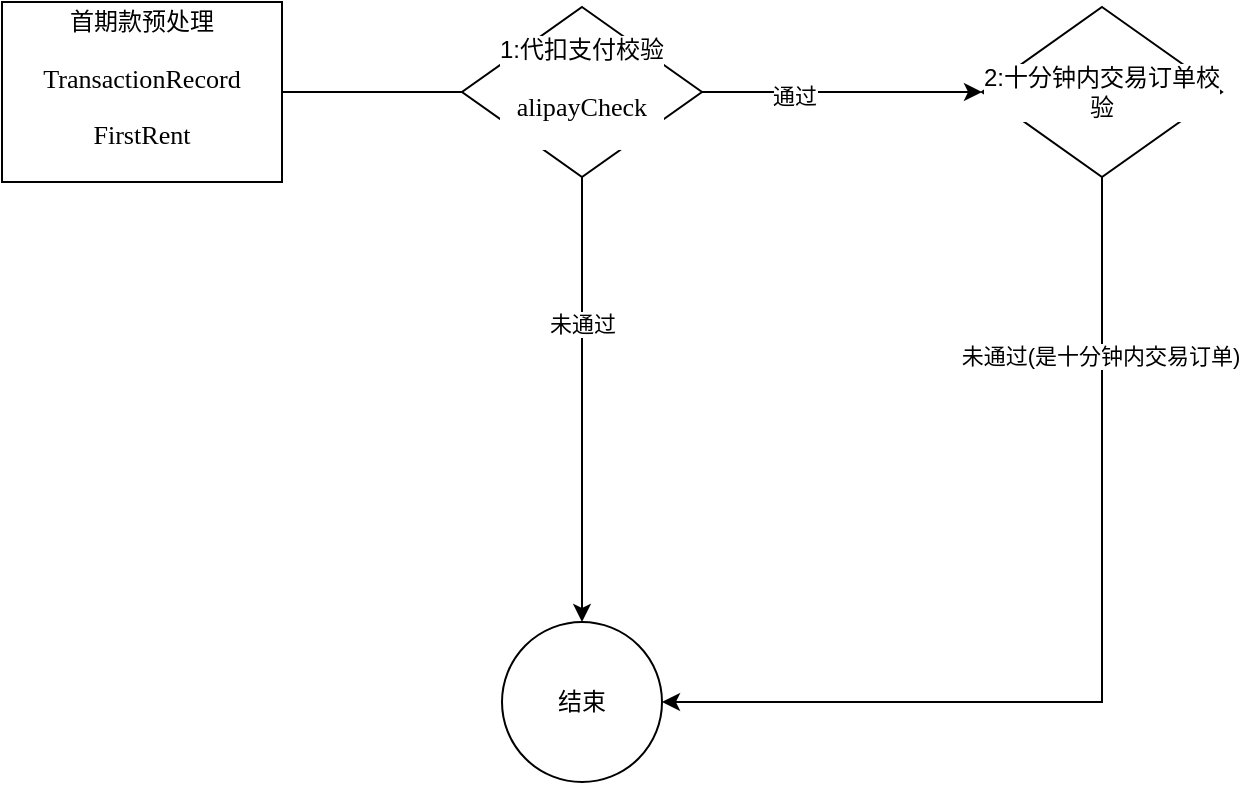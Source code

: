 <mxfile version="20.4.0" type="github">
  <diagram id="PBtiEnIKkE3iy7979q-F" name="第 1 页">
    <mxGraphModel dx="1422" dy="762" grid="1" gridSize="10" guides="1" tooltips="1" connect="1" arrows="1" fold="1" page="1" pageScale="1" pageWidth="827" pageHeight="1169" math="0" shadow="0">
      <root>
        <mxCell id="0" />
        <mxCell id="1" parent="0" />
        <mxCell id="3Uh9AyZz8bGjICMLQmvi-1" value="首期款预处理&lt;br&gt;&lt;pre style=&quot;font-family: &amp;quot;JetBrains Mono&amp;quot;; font-size: 9.8pt;&quot;&gt;&lt;span style=&quot;background-color: rgb(255, 255, 255);&quot;&gt;TransactionRecord&lt;/span&gt;&lt;/pre&gt;&lt;pre style=&quot;font-family: &amp;quot;JetBrains Mono&amp;quot;; font-size: 9.8pt;&quot;&gt;&lt;span style=&quot;background-color: rgb(255, 255, 255);&quot;&gt;FirstRent&lt;/span&gt;&lt;/pre&gt;" style="rounded=0;whiteSpace=wrap;html=1;" vertex="1" parent="1">
          <mxGeometry x="60" y="480" width="140" height="90" as="geometry" />
        </mxCell>
        <mxCell id="3Uh9AyZz8bGjICMLQmvi-7" style="edgeStyle=orthogonalEdgeStyle;rounded=0;orthogonalLoop=1;jettySize=auto;html=1;fontColor=#000000;" edge="1" parent="1" source="3Uh9AyZz8bGjICMLQmvi-4">
          <mxGeometry relative="1" as="geometry">
            <mxPoint x="350" y="790" as="targetPoint" />
            <Array as="points">
              <mxPoint x="350" y="760" />
              <mxPoint x="350" y="760" />
            </Array>
          </mxGeometry>
        </mxCell>
        <mxCell id="3Uh9AyZz8bGjICMLQmvi-9" value="未通过" style="edgeLabel;html=1;align=center;verticalAlign=middle;resizable=0;points=[];fontColor=#000000;" vertex="1" connectable="0" parent="3Uh9AyZz8bGjICMLQmvi-7">
          <mxGeometry x="-0.339" relative="1" as="geometry">
            <mxPoint as="offset" />
          </mxGeometry>
        </mxCell>
        <mxCell id="3Uh9AyZz8bGjICMLQmvi-13" style="edgeStyle=orthogonalEdgeStyle;rounded=0;orthogonalLoop=1;jettySize=auto;html=1;fontColor=#000000;" edge="1" parent="1" source="3Uh9AyZz8bGjICMLQmvi-4">
          <mxGeometry relative="1" as="geometry">
            <mxPoint x="550" y="525" as="targetPoint" />
          </mxGeometry>
        </mxCell>
        <mxCell id="3Uh9AyZz8bGjICMLQmvi-14" value="通过" style="edgeLabel;html=1;align=center;verticalAlign=middle;resizable=0;points=[];fontColor=#000000;" vertex="1" connectable="0" parent="3Uh9AyZz8bGjICMLQmvi-13">
          <mxGeometry x="-0.343" y="-2" relative="1" as="geometry">
            <mxPoint as="offset" />
          </mxGeometry>
        </mxCell>
        <mxCell id="3Uh9AyZz8bGjICMLQmvi-4" value="1:代扣支付校验&lt;br&gt;&lt;pre style=&quot;font-family: &amp;quot;JetBrains Mono&amp;quot;; font-size: 9.8pt;&quot;&gt;&lt;span style=&quot;background-color: rgb(255, 255, 255);&quot;&gt;alipayCheck&lt;/span&gt;&lt;/pre&gt;" style="rhombus;whiteSpace=wrap;html=1;labelBackgroundColor=#FFFFFF;fontColor=#000000;" vertex="1" parent="1">
          <mxGeometry x="290" y="482.5" width="120" height="85" as="geometry" />
        </mxCell>
        <mxCell id="3Uh9AyZz8bGjICMLQmvi-5" value="" style="edgeStyle=orthogonalEdgeStyle;rounded=0;orthogonalLoop=1;jettySize=auto;html=1;entryX=0;entryY=0.5;entryDx=0;entryDy=0;endArrow=none;" edge="1" parent="1" source="3Uh9AyZz8bGjICMLQmvi-1" target="3Uh9AyZz8bGjICMLQmvi-4">
          <mxGeometry relative="1" as="geometry">
            <mxPoint x="200" y="525" as="sourcePoint" />
            <mxPoint x="310" y="525" as="targetPoint" />
          </mxGeometry>
        </mxCell>
        <mxCell id="3Uh9AyZz8bGjICMLQmvi-12" value="结束" style="ellipse;whiteSpace=wrap;html=1;aspect=fixed;labelBackgroundColor=#FFFFFF;fontColor=#000000;" vertex="1" parent="1">
          <mxGeometry x="310" y="790" width="80" height="80" as="geometry" />
        </mxCell>
        <mxCell id="3Uh9AyZz8bGjICMLQmvi-17" style="edgeStyle=orthogonalEdgeStyle;rounded=0;orthogonalLoop=1;jettySize=auto;html=1;entryX=1;entryY=0.5;entryDx=0;entryDy=0;fontColor=#000000;" edge="1" parent="1" source="3Uh9AyZz8bGjICMLQmvi-15" target="3Uh9AyZz8bGjICMLQmvi-12">
          <mxGeometry relative="1" as="geometry">
            <Array as="points">
              <mxPoint x="610" y="830" />
            </Array>
          </mxGeometry>
        </mxCell>
        <mxCell id="3Uh9AyZz8bGjICMLQmvi-18" value="未通过(是十分钟内交易订单)" style="edgeLabel;html=1;align=center;verticalAlign=middle;resizable=0;points=[];fontColor=#000000;" vertex="1" connectable="0" parent="3Uh9AyZz8bGjICMLQmvi-17">
          <mxGeometry x="-0.633" y="-1" relative="1" as="geometry">
            <mxPoint y="1" as="offset" />
          </mxGeometry>
        </mxCell>
        <mxCell id="3Uh9AyZz8bGjICMLQmvi-15" value="2:十分钟内交易订单校验" style="rhombus;whiteSpace=wrap;html=1;labelBackgroundColor=#FFFFFF;fontColor=#000000;" vertex="1" parent="1">
          <mxGeometry x="550" y="482.5" width="120" height="85" as="geometry" />
        </mxCell>
      </root>
    </mxGraphModel>
  </diagram>
</mxfile>
